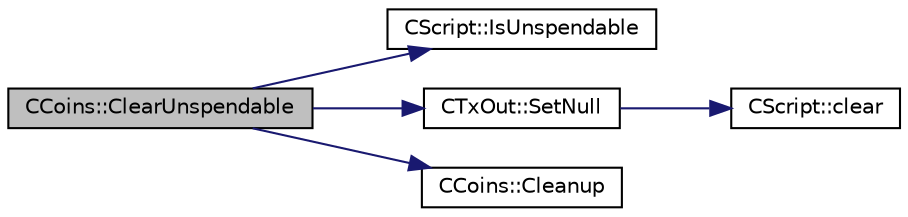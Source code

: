 digraph "CCoins::ClearUnspendable"
{
  edge [fontname="Helvetica",fontsize="10",labelfontname="Helvetica",labelfontsize="10"];
  node [fontname="Helvetica",fontsize="10",shape=record];
  rankdir="LR";
  Node33 [label="CCoins::ClearUnspendable",height=0.2,width=0.4,color="black", fillcolor="grey75", style="filled", fontcolor="black"];
  Node33 -> Node34 [color="midnightblue",fontsize="10",style="solid",fontname="Helvetica"];
  Node34 [label="CScript::IsUnspendable",height=0.2,width=0.4,color="black", fillcolor="white", style="filled",URL="$class_c_script.html#a11c26ad1d03fa2d60a733337c21b6719",tooltip="Returns whether the script is guaranteed to fail at execution, regardless of the initial stack..."];
  Node33 -> Node35 [color="midnightblue",fontsize="10",style="solid",fontname="Helvetica"];
  Node35 [label="CTxOut::SetNull",height=0.2,width=0.4,color="black", fillcolor="white", style="filled",URL="$class_c_tx_out.html#a9fe5e6a1be651f130d3dc84a64e78a24"];
  Node35 -> Node36 [color="midnightblue",fontsize="10",style="solid",fontname="Helvetica"];
  Node36 [label="CScript::clear",height=0.2,width=0.4,color="black", fillcolor="white", style="filled",URL="$class_c_script.html#a7b2baf842621f07c4939408acf63377c"];
  Node33 -> Node37 [color="midnightblue",fontsize="10",style="solid",fontname="Helvetica"];
  Node37 [label="CCoins::Cleanup",height=0.2,width=0.4,color="black", fillcolor="white", style="filled",URL="$class_c_coins.html#a7cfa2efc07f4d35785c9c75caa8bddcb",tooltip="remove spent outputs at the end of vout "];
}

